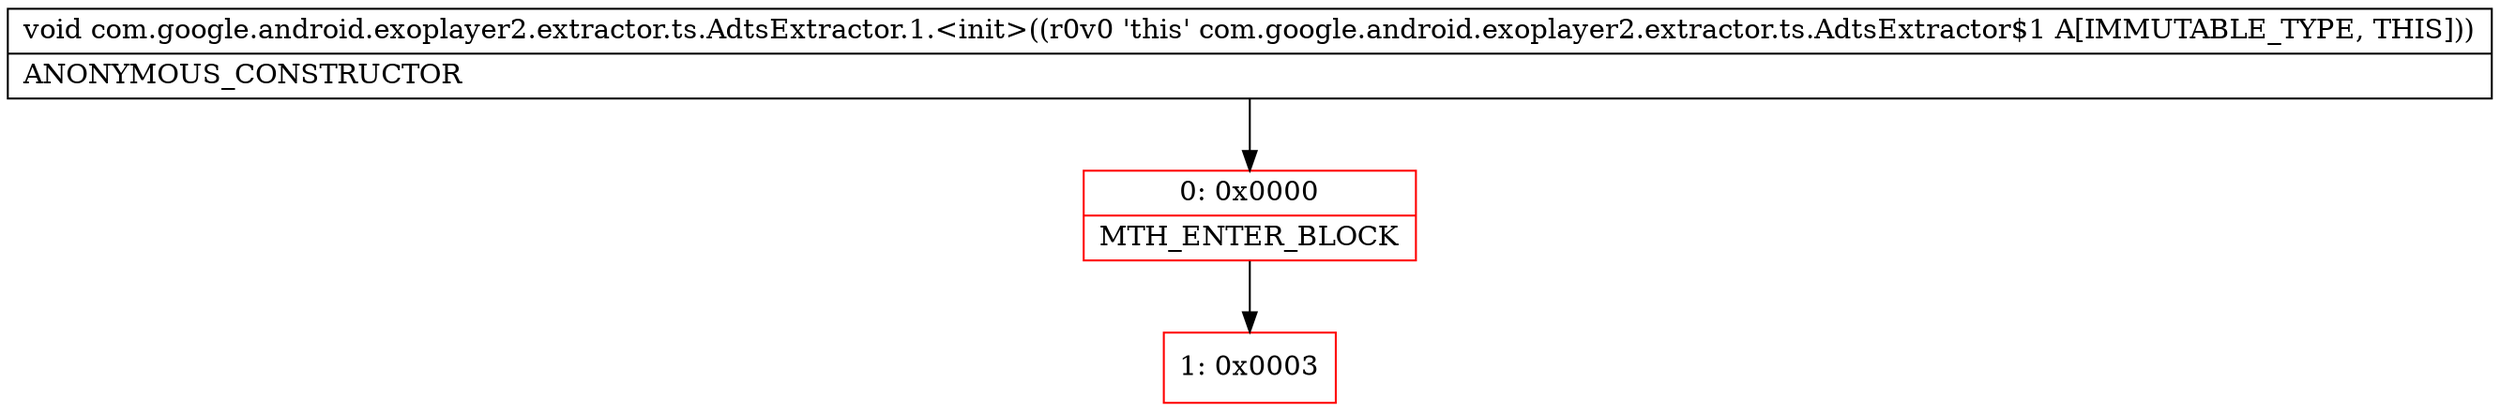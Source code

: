 digraph "CFG forcom.google.android.exoplayer2.extractor.ts.AdtsExtractor.1.\<init\>()V" {
subgraph cluster_Region_1833110112 {
label = "R(0)";
node [shape=record,color=blue];
}
Node_0 [shape=record,color=red,label="{0\:\ 0x0000|MTH_ENTER_BLOCK\l}"];
Node_1 [shape=record,color=red,label="{1\:\ 0x0003}"];
MethodNode[shape=record,label="{void com.google.android.exoplayer2.extractor.ts.AdtsExtractor.1.\<init\>((r0v0 'this' com.google.android.exoplayer2.extractor.ts.AdtsExtractor$1 A[IMMUTABLE_TYPE, THIS]))  | ANONYMOUS_CONSTRUCTOR\l}"];
MethodNode -> Node_0;
Node_0 -> Node_1;
}

